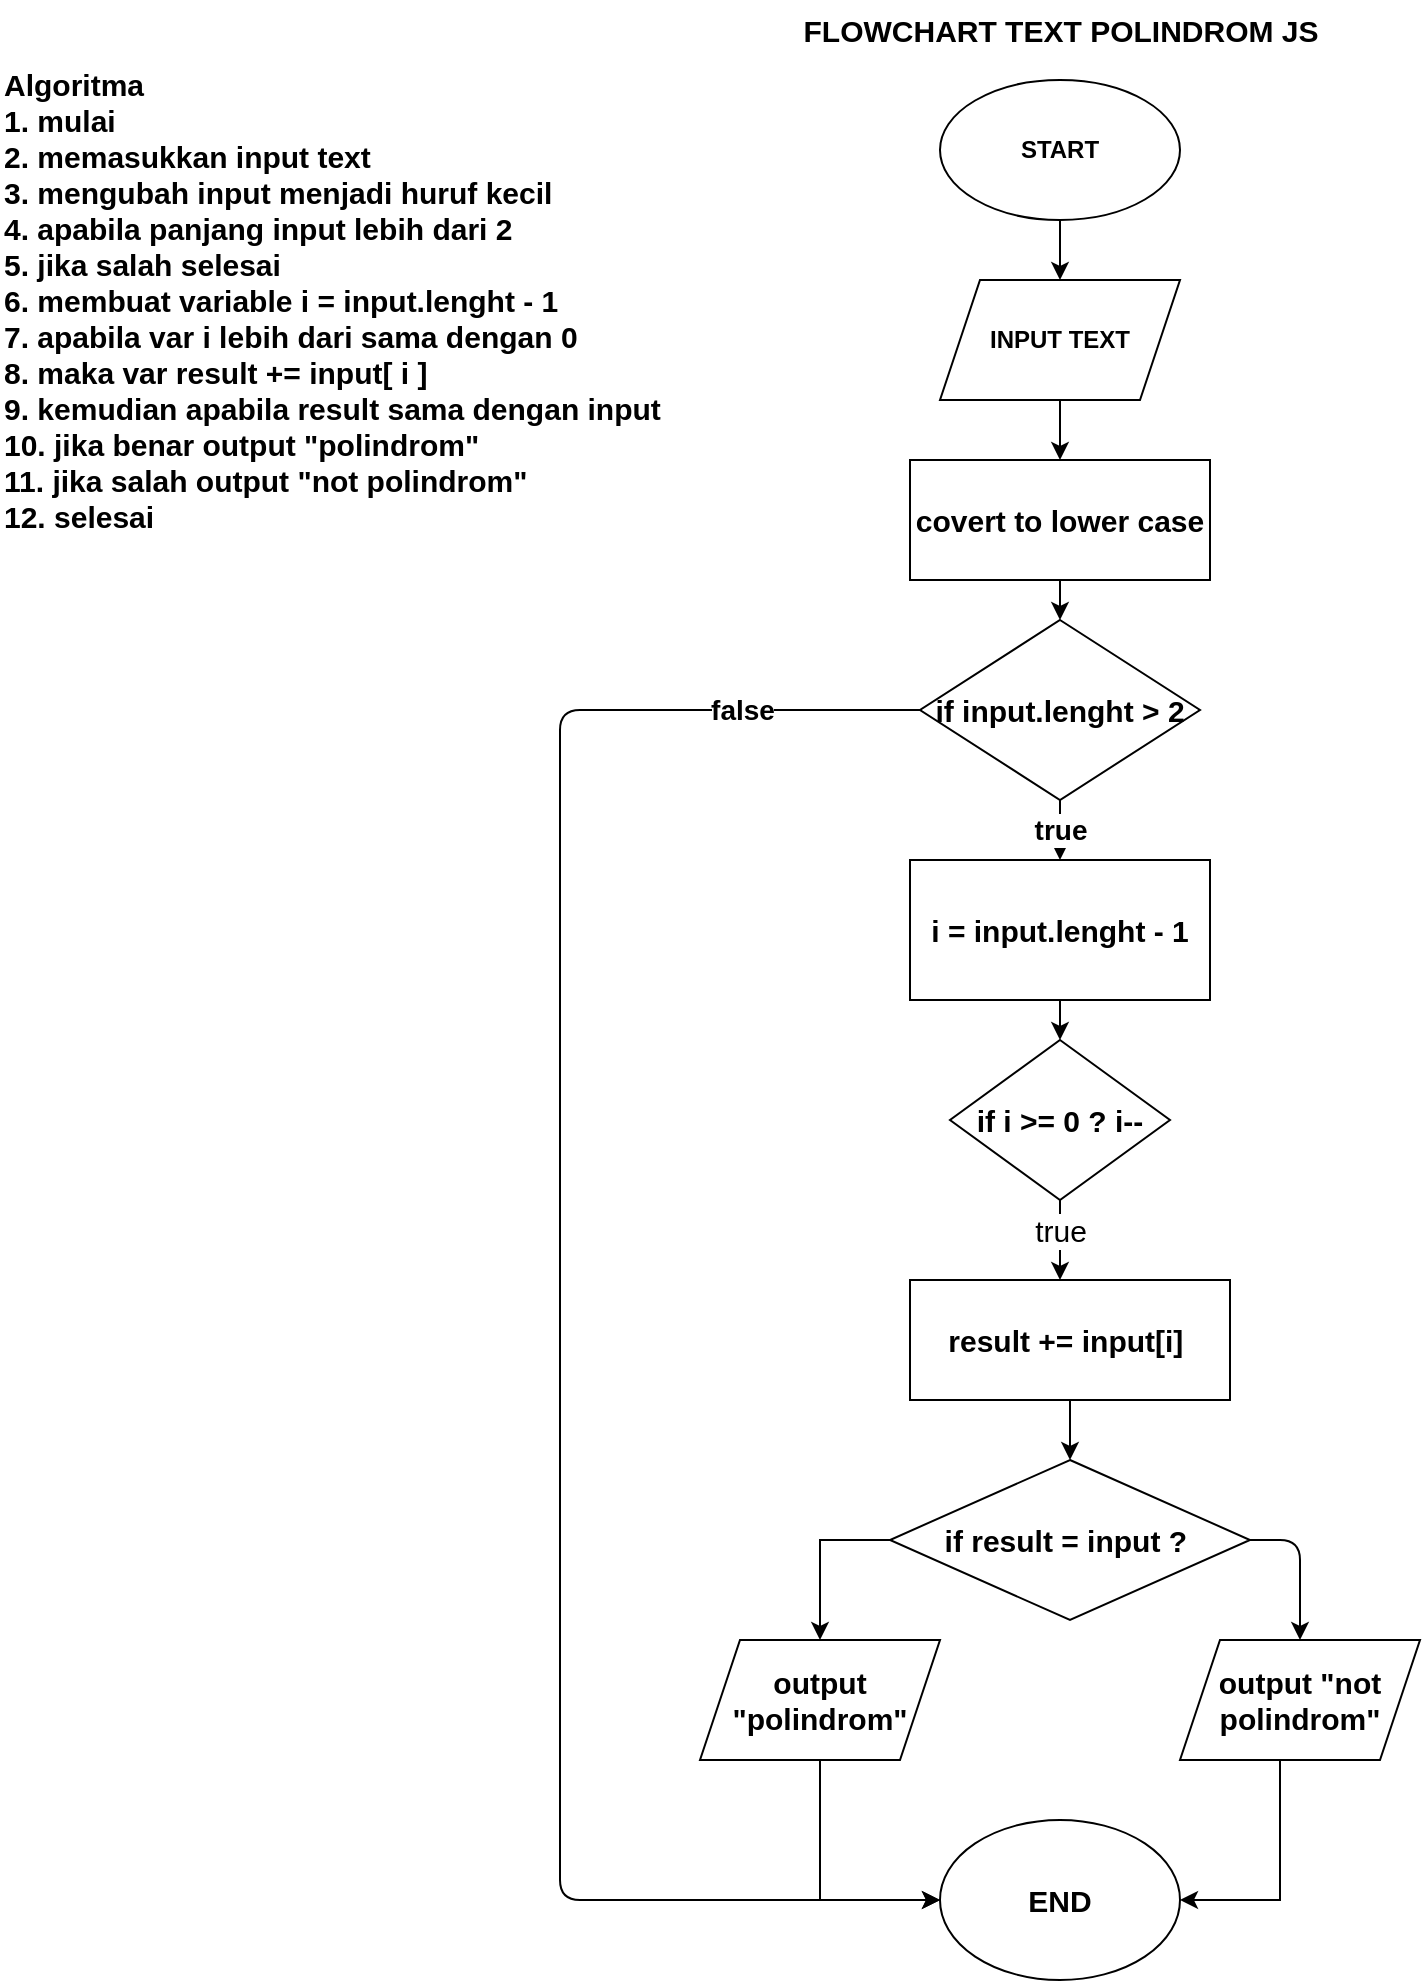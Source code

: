 <mxfile>
    <diagram id="A1FyPuQ2Gv7DDz1w47x2" name="Page-1">
        <mxGraphModel dx="1493" dy="1195" grid="1" gridSize="10" guides="1" tooltips="1" connect="1" arrows="1" fold="1" page="1" pageScale="1" pageWidth="850" pageHeight="1100" math="0" shadow="0">
            <root>
                <mxCell id="0"/>
                <mxCell id="1" parent="0"/>
                <mxCell id="rvADm7V4hpytlf9aMcwg-32" style="edgeStyle=orthogonalEdgeStyle;rounded=0;orthogonalLoop=1;jettySize=auto;html=1;entryX=0.5;entryY=0;entryDx=0;entryDy=0;fontSize=15;" parent="1" source="rvADm7V4hpytlf9aMcwg-1" target="rvADm7V4hpytlf9aMcwg-2" edge="1">
                    <mxGeometry relative="1" as="geometry"/>
                </mxCell>
                <mxCell id="rvADm7V4hpytlf9aMcwg-1" value="&lt;b&gt;START&lt;/b&gt;" style="ellipse;whiteSpace=wrap;html=1;" parent="1" vertex="1">
                    <mxGeometry x="540" y="80" width="120" height="70" as="geometry"/>
                </mxCell>
                <mxCell id="rvADm7V4hpytlf9aMcwg-29" style="edgeStyle=orthogonalEdgeStyle;rounded=0;orthogonalLoop=1;jettySize=auto;html=1;exitX=0.5;exitY=1;exitDx=0;exitDy=0;entryX=0.5;entryY=0;entryDx=0;entryDy=0;fontSize=15;" parent="1" source="rvADm7V4hpytlf9aMcwg-2" target="rvADm7V4hpytlf9aMcwg-5" edge="1">
                    <mxGeometry relative="1" as="geometry"/>
                </mxCell>
                <mxCell id="rvADm7V4hpytlf9aMcwg-2" value="&lt;b&gt;INPUT TEXT&lt;/b&gt;" style="shape=parallelogram;perimeter=parallelogramPerimeter;whiteSpace=wrap;html=1;fixedSize=1;" parent="1" vertex="1">
                    <mxGeometry x="540" y="180" width="120" height="60" as="geometry"/>
                </mxCell>
                <mxCell id="rvADm7V4hpytlf9aMcwg-3" value="&lt;b&gt;&lt;font style=&quot;font-size: 15px;&quot;&gt;FLOWCHART TEXT POLINDROM JS&lt;/font&gt;&lt;/b&gt;" style="text;html=1;align=center;verticalAlign=middle;resizable=0;points=[];autosize=1;strokeColor=none;fillColor=none;" parent="1" vertex="1">
                    <mxGeometry x="460" y="40" width="280" height="30" as="geometry"/>
                </mxCell>
                <mxCell id="6" value="" style="edgeStyle=none;html=1;" parent="1" source="rvADm7V4hpytlf9aMcwg-5" target="5" edge="1">
                    <mxGeometry relative="1" as="geometry"/>
                </mxCell>
                <mxCell id="rvADm7V4hpytlf9aMcwg-5" value="&lt;b&gt;covert to lower case&lt;/b&gt;" style="rounded=0;whiteSpace=wrap;html=1;fontSize=15;" parent="1" vertex="1">
                    <mxGeometry x="525" y="270" width="150" height="60" as="geometry"/>
                </mxCell>
                <mxCell id="rvADm7V4hpytlf9aMcwg-31" style="edgeStyle=orthogonalEdgeStyle;rounded=0;orthogonalLoop=1;jettySize=auto;html=1;exitX=0.5;exitY=1;exitDx=0;exitDy=0;entryX=0.5;entryY=0;entryDx=0;entryDy=0;fontSize=15;" parent="1" source="rvADm7V4hpytlf9aMcwg-7" target="rvADm7V4hpytlf9aMcwg-15" edge="1">
                    <mxGeometry relative="1" as="geometry"/>
                </mxCell>
                <mxCell id="rvADm7V4hpytlf9aMcwg-7" value="&lt;b&gt;i =&amp;nbsp;input.lenght - 1&lt;/b&gt;" style="rounded=0;whiteSpace=wrap;html=1;fontSize=15;" parent="1" vertex="1">
                    <mxGeometry x="525" y="470" width="150" height="70" as="geometry"/>
                </mxCell>
                <mxCell id="rvADm7V4hpytlf9aMcwg-24" value="true" style="edgeStyle=orthogonalEdgeStyle;rounded=0;orthogonalLoop=1;jettySize=auto;html=1;fontSize=15;" parent="1" source="rvADm7V4hpytlf9aMcwg-15" target="rvADm7V4hpytlf9aMcwg-16" edge="1">
                    <mxGeometry x="-0.25" relative="1" as="geometry">
                        <Array as="points">
                            <mxPoint x="600" y="650"/>
                            <mxPoint x="600" y="650"/>
                        </Array>
                        <mxPoint as="offset"/>
                    </mxGeometry>
                </mxCell>
                <mxCell id="rvADm7V4hpytlf9aMcwg-15" value="&lt;b&gt;if i &amp;gt;= 0 ? i--&lt;/b&gt;" style="rhombus;whiteSpace=wrap;html=1;fontSize=15;" parent="1" vertex="1">
                    <mxGeometry x="545" y="560" width="110" height="80" as="geometry"/>
                </mxCell>
                <mxCell id="rvADm7V4hpytlf9aMcwg-35" value="" style="edgeStyle=orthogonalEdgeStyle;rounded=0;orthogonalLoop=1;jettySize=auto;html=1;fontSize=15;" parent="1" source="rvADm7V4hpytlf9aMcwg-16" target="rvADm7V4hpytlf9aMcwg-33" edge="1">
                    <mxGeometry relative="1" as="geometry"/>
                </mxCell>
                <mxCell id="rvADm7V4hpytlf9aMcwg-16" value="&lt;b&gt;result += input[i]&amp;nbsp;&lt;/b&gt;" style="rounded=0;whiteSpace=wrap;html=1;fontSize=15;" parent="1" vertex="1">
                    <mxGeometry x="525" y="680" width="160" height="60" as="geometry"/>
                </mxCell>
                <mxCell id="rvADm7V4hpytlf9aMcwg-43" style="edgeStyle=orthogonalEdgeStyle;rounded=0;orthogonalLoop=1;jettySize=auto;html=1;exitX=0;exitY=0.5;exitDx=0;exitDy=0;entryX=0.5;entryY=0;entryDx=0;entryDy=0;fontSize=15;" parent="1" source="rvADm7V4hpytlf9aMcwg-33" target="rvADm7V4hpytlf9aMcwg-38" edge="1">
                    <mxGeometry relative="1" as="geometry"/>
                </mxCell>
                <mxCell id="2" style="edgeStyle=none;html=1;exitX=1;exitY=0.5;exitDx=0;exitDy=0;entryX=0.5;entryY=0;entryDx=0;entryDy=0;" parent="1" source="rvADm7V4hpytlf9aMcwg-33" target="rvADm7V4hpytlf9aMcwg-40" edge="1">
                    <mxGeometry relative="1" as="geometry">
                        <Array as="points">
                            <mxPoint x="720" y="810"/>
                        </Array>
                    </mxGeometry>
                </mxCell>
                <mxCell id="rvADm7V4hpytlf9aMcwg-33" value="&lt;b&gt;if result = input ?&amp;nbsp;&lt;/b&gt;" style="rhombus;whiteSpace=wrap;html=1;fontSize=15;" parent="1" vertex="1">
                    <mxGeometry x="515" y="770" width="180" height="80" as="geometry"/>
                </mxCell>
                <mxCell id="rvADm7V4hpytlf9aMcwg-48" style="edgeStyle=orthogonalEdgeStyle;rounded=0;orthogonalLoop=1;jettySize=auto;html=1;entryX=0;entryY=0.5;entryDx=0;entryDy=0;fontSize=15;" parent="1" source="rvADm7V4hpytlf9aMcwg-38" target="rvADm7V4hpytlf9aMcwg-46" edge="1">
                    <mxGeometry relative="1" as="geometry">
                        <mxPoint x="520" y="990" as="targetPoint"/>
                        <Array as="points">
                            <mxPoint x="480" y="990"/>
                        </Array>
                    </mxGeometry>
                </mxCell>
                <mxCell id="rvADm7V4hpytlf9aMcwg-38" value="&lt;b&gt;output &quot;polindrom&quot;&lt;/b&gt;" style="shape=parallelogram;perimeter=parallelogramPerimeter;whiteSpace=wrap;html=1;fixedSize=1;fontSize=15;" parent="1" vertex="1">
                    <mxGeometry x="420" y="860" width="120" height="60" as="geometry"/>
                </mxCell>
                <mxCell id="rvADm7V4hpytlf9aMcwg-49" style="edgeStyle=orthogonalEdgeStyle;rounded=0;orthogonalLoop=1;jettySize=auto;html=1;fontSize=15;entryX=1;entryY=0.5;entryDx=0;entryDy=0;" parent="1" source="rvADm7V4hpytlf9aMcwg-40" target="rvADm7V4hpytlf9aMcwg-46" edge="1">
                    <mxGeometry relative="1" as="geometry">
                        <mxPoint x="670" y="990" as="targetPoint"/>
                        <Array as="points">
                            <mxPoint x="710" y="990"/>
                            <mxPoint x="665" y="990"/>
                        </Array>
                    </mxGeometry>
                </mxCell>
                <mxCell id="rvADm7V4hpytlf9aMcwg-40" value="&lt;b&gt;output &quot;not polindrom&quot;&lt;/b&gt;" style="shape=parallelogram;perimeter=parallelogramPerimeter;whiteSpace=wrap;html=1;fixedSize=1;fontSize=15;" parent="1" vertex="1">
                    <mxGeometry x="660" y="860" width="120" height="60" as="geometry"/>
                </mxCell>
                <mxCell id="rvADm7V4hpytlf9aMcwg-46" value="&lt;b&gt;END&lt;/b&gt;" style="ellipse;whiteSpace=wrap;html=1;fontSize=15;" parent="1" vertex="1">
                    <mxGeometry x="540" y="950" width="120" height="80" as="geometry"/>
                </mxCell>
                <mxCell id="rvADm7V4hpytlf9aMcwg-50" value="&lt;span&gt;Algoritma&lt;br&gt;1. mulai&lt;br&gt;2. memasukkan input text&lt;br&gt;&lt;/span&gt;&lt;div&gt;&lt;span&gt;&lt;span&gt;3. mengubah input menjadi huruf kecil&lt;/span&gt;&lt;/span&gt;&lt;/div&gt;&lt;div&gt;&lt;span&gt;&lt;span&gt;4. apabila panjang input lebih dari 2&amp;nbsp;&lt;/span&gt;&lt;/span&gt;&lt;/div&gt;&lt;div&gt;&lt;span&gt;&lt;span&gt;5. jika salah selesai&amp;nbsp;&lt;/span&gt;&lt;/span&gt;&lt;/div&gt;&lt;div&gt;&lt;span&gt;&lt;span&gt;6. membuat variable i = input.lenght - 1&lt;/span&gt;&lt;/span&gt;&lt;/div&gt;&lt;div&gt;&lt;span&gt;&lt;span&gt;7. apabila var i lebih dari sama dengan 0&lt;/span&gt;&lt;/span&gt;&lt;/div&gt;&lt;div&gt;&lt;span&gt;&lt;span&gt;8. maka var result += input[ i ]&lt;/span&gt;&lt;/span&gt;&lt;/div&gt;&lt;div&gt;&lt;span&gt;&lt;span&gt;9. kemudian apabila result sama dengan input&lt;/span&gt;&lt;/span&gt;&lt;/div&gt;&lt;div&gt;&lt;span&gt;&lt;span&gt;10. jika benar output &quot;polindrom&quot;&lt;/span&gt;&lt;/span&gt;&lt;/div&gt;&lt;div&gt;&lt;span&gt;&lt;span&gt;11. jika salah output &quot;not polindrom&quot;&lt;/span&gt;&lt;/span&gt;&lt;/div&gt;&lt;div&gt;&lt;span&gt;&lt;span&gt;12. selesai&lt;/span&gt;&lt;/span&gt;&lt;/div&gt;" style="text;html=1;align=left;verticalAlign=middle;resizable=0;points=[];autosize=1;strokeColor=none;fillColor=none;fontSize=15;fontStyle=1" parent="1" vertex="1">
                    <mxGeometry x="70" y="70" width="340" height="240" as="geometry"/>
                </mxCell>
                <mxCell id="10" value="true" style="edgeStyle=none;html=1;entryX=0.5;entryY=0;entryDx=0;entryDy=0;fontStyle=1;fontSize=14;" parent="1" source="5" target="rvADm7V4hpytlf9aMcwg-7" edge="1">
                    <mxGeometry relative="1" as="geometry"/>
                </mxCell>
                <mxCell id="12" value="false" style="edgeStyle=none;html=1;entryX=0;entryY=0.5;entryDx=0;entryDy=0;fontSize=14;fontStyle=1" parent="1" source="5" target="rvADm7V4hpytlf9aMcwg-46" edge="1">
                    <mxGeometry x="-0.814" relative="1" as="geometry">
                        <Array as="points">
                            <mxPoint x="350" y="395"/>
                            <mxPoint x="350" y="460"/>
                            <mxPoint x="350" y="690"/>
                            <mxPoint x="350" y="830"/>
                            <mxPoint x="350" y="990"/>
                        </Array>
                        <mxPoint as="offset"/>
                    </mxGeometry>
                </mxCell>
                <mxCell id="5" value="&lt;font style=&quot;font-size: 15px;&quot;&gt;if input.lenght &amp;gt; 2&lt;/font&gt;" style="rhombus;whiteSpace=wrap;html=1;fontSize=15;fontStyle=1" parent="1" vertex="1">
                    <mxGeometry x="530" y="350" width="140" height="90" as="geometry"/>
                </mxCell>
            </root>
        </mxGraphModel>
    </diagram>
</mxfile>